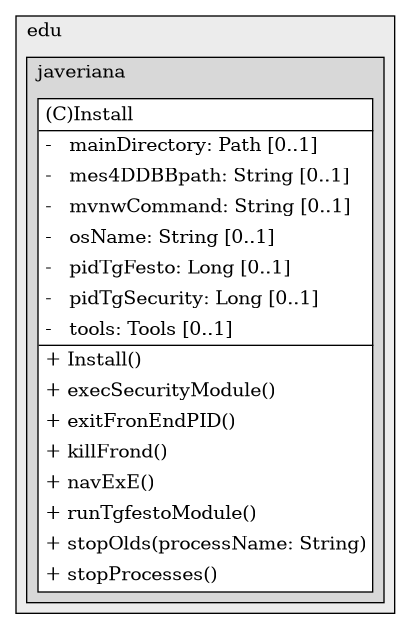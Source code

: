 @startuml

/' diagram meta data start
config=StructureConfiguration;
{
  "projectClassification": {
    "searchMode": "OpenProject", // OpenProject, AllProjects
    "includedProjects": "",
    "pathEndKeywords": "*.impl",
    "isClientPath": "",
    "isClientName": "",
    "isTestPath": "",
    "isTestName": "",
    "isMappingPath": "",
    "isMappingName": "",
    "isDataAccessPath": "",
    "isDataAccessName": "",
    "isDataStructurePath": "",
    "isDataStructureName": "",
    "isInterfaceStructuresPath": "",
    "isInterfaceStructuresName": "",
    "isEntryPointPath": "",
    "isEntryPointName": "",
    "treatFinalFieldsAsMandatory": false
  },
  "graphRestriction": {
    "classPackageExcludeFilter": "",
    "classPackageIncludeFilter": "src/main/java/co/edu/javeriana/ctai/installer/model/tools",
    "classNameExcludeFilter": "",
    "classNameIncludeFilter": "",
    "methodNameExcludeFilter": "",
    "methodNameIncludeFilter": "",
    "removeByInheritance": "", // inheritance/annotation based filtering is done in a second step
    "removeByAnnotation": "",
    "removeByClassPackage": "", // cleanup the graph after inheritance/annotation based filtering is done
    "removeByClassName": "",
    "cutMappings": false,
    "cutEnum": false,
    "cutTests": true,
    "cutClient": false,
    "cutDataAccess": false,
    "cutInterfaceStructures": false,
    "cutDataStructures": false,
    "cutGetterAndSetter": true,
    "cutConstructors": false
  },
  "graphTraversal": {
    "forwardDepth": 2,
    "backwardDepth": 2,
    "classPackageExcludeFilter": "",
    "classPackageIncludeFilter": "",
    "classNameExcludeFilter": "",
    "classNameIncludeFilter": "",
    "methodNameExcludeFilter": "",
    "methodNameIncludeFilter": "",
    "hideMappings": false,
    "hideDataStructures": false,
    "hidePrivateMethods": true,
    "hideInterfaceCalls": true, // indirection: implementation -> interface (is hidden) -> implementation
    "onlyShowApplicationEntryPoints": false, // root node is included
    "useMethodCallsForStructureDiagram": "ForwardOnly" // ForwardOnly, BothDirections, No
  },
  "details": {
    "aggregation": "GroupByClass", // ByClass, GroupByClass, None
    "showClassGenericTypes": true,
    "showMethods": true,
    "showMethodParameterNames": true,
    "showMethodParameterTypes": true,
    "showMethodReturnType": true,
    "showPackageLevels": 2,
    "showDetailedClassStructure": true
  },
  "rootClass": "co.edu.javeriana.ctai.installer.model.Install",
  "extensionCallbackMethod": "" // qualified.class.name#methodName - signature: public static String method(String)
}
diagram meta data end '/



digraph g {
    rankdir="TB"
    splines=polyline
    

'nodes 
subgraph cluster_100278 { 
   	label=edu
	labeljust=l
	fillcolor="#ececec"
	style=filled
   
   subgraph cluster_496592481 { 
   	label=javeriana
	labeljust=l
	fillcolor="#d8d8d8"
	style=filled
   
   Install1071375199[
	label=<<TABLE BORDER="1" CELLBORDER="0" CELLPADDING="4" CELLSPACING="0">
<TR><TD ALIGN="LEFT" >(C)Install</TD></TR>
<HR/>
<TR><TD ALIGN="LEFT" >-   mainDirectory: Path [0..1]</TD></TR>
<TR><TD ALIGN="LEFT" >-   mes4DDBBpath: String [0..1]</TD></TR>
<TR><TD ALIGN="LEFT" >-   mvnwCommand: String [0..1]</TD></TR>
<TR><TD ALIGN="LEFT" >-   osName: String [0..1]</TD></TR>
<TR><TD ALIGN="LEFT" >-   pidTgFesto: Long [0..1]</TD></TR>
<TR><TD ALIGN="LEFT" >-   pidTgSecurity: Long [0..1]</TD></TR>
<TR><TD ALIGN="LEFT" >-   tools: Tools [0..1]</TD></TR>
<HR/>
<TR><TD ALIGN="LEFT" >+ Install()</TD></TR>
<TR><TD ALIGN="LEFT" >+ execSecurityModule()</TD></TR>
<TR><TD ALIGN="LEFT" >+ exitFronEndPID()</TD></TR>
<TR><TD ALIGN="LEFT" >+ killFrond()</TD></TR>
<TR><TD ALIGN="LEFT" >+ navExE()</TD></TR>
<TR><TD ALIGN="LEFT" >+ runTgfestoModule()</TD></TR>
<TR><TD ALIGN="LEFT" >+ stopOlds(processName: String)</TD></TR>
<TR><TD ALIGN="LEFT" >+ stopProcesses()</TD></TR>
</TABLE>>
	style=filled
	margin=0
	shape=plaintext
	fillcolor="#FFFFFF"
];
} 
} 

'edges    

    
}
@enduml